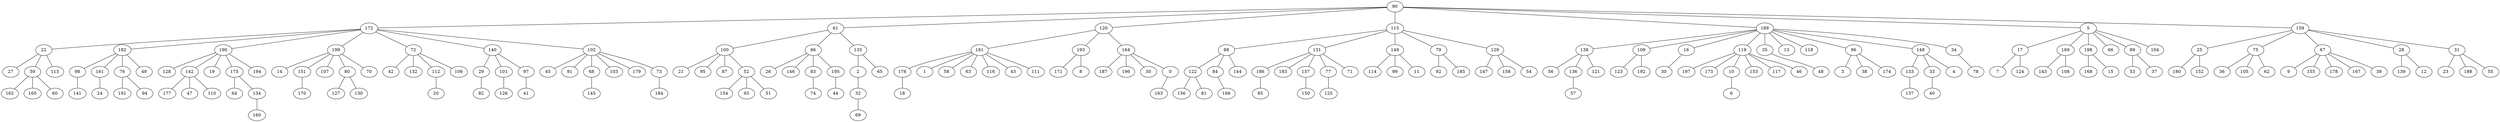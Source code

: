 graph {
  90 -- 172;
  90 -- 61;
  90 -- 120;
  90 -- 115;
  90 -- 189;
  90 -- 5;
  90 -- 159;
  172 -- 22;
  172 -- 182;
  172 -- 190;
  172 -- 199;
  172 -- 72;
  172 -- 140;
  172 -- 102;
  61 -- 100;
  61 -- 86;
  61 -- 135;
  120 -- 181;
  120 -- 193;
  120 -- 164;
  115 -- 88;
  115 -- 131;
  115 -- 149;
  115 -- 79;
  115 -- 129;
  189 -- 138;
  189 -- 109;
  189 -- 16;
  189 -- 119;
  189 -- 35;
  189 -- 13;
  189 -- 118;
  189 -- 96;
  189 -- 148;
  189 -- 34;
  5 -- 17;
  5 -- 169;
  5 -- 198;
  5 -- 66;
  5 -- 89;
  5 -- 104;
  159 -- 25;
  159 -- 75;
  159 -- 67;
  159 -- 28;
  159 -- 31;
  22 -- 27;
  22 -- 59;
  22 -- 113;
  182 -- 98;
  182 -- 161;
  182 -- 76;
  182 -- 49;
  190 -- 128;
  190 -- 142;
  190 -- 19;
  190 -- 175;
  190 -- 194;
  199 -- 14;
  199 -- 151;
  199 -- 107;
  199 -- 80;
  199 -- 70;
  72 -- 42;
  72 -- 132;
  72 -- 112;
  72 -- 106;
  140 -- 29;
  140 -- 101;
  140 -- 97;
  102 -- 45;
  102 -- 91;
  102 -- 68;
  102 -- 103;
  102 -- 179;
  102 -- 73;
  100 -- 21;
  100 -- 95;
  100 -- 87;
  100 -- 52;
  86 -- 26;
  86 -- 146;
  86 -- 83;
  86 -- 195;
  135 -- 2;
  135 -- 65;
  181 -- 176;
  181 -- 1;
  181 -- 58;
  181 -- 63;
  181 -- 116;
  181 -- 43;
  181 -- 111;
  193 -- 171;
  193 -- 8;
  164 -- 187;
  164 -- 196;
  164 -- 50;
  164 -- 0;
  88 -- 122;
  88 -- 84;
  88 -- 144;
  131 -- 186;
  131 -- 183;
  131 -- 157;
  131 -- 77;
  131 -- 71;
  149 -- 114;
  149 -- 99;
  149 -- 11;
  79 -- 92;
  79 -- 185;
  129 -- 147;
  129 -- 158;
  129 -- 54;
  138 -- 56;
  138 -- 136;
  138 -- 121;
  109 -- 123;
  109 -- 192;
  16 -- 30;
  119 -- 197;
  119 -- 173;
  119 -- 10;
  119 -- 153;
  119 -- 117;
  119 -- 46;
  35 -- 48;
  96 -- 3;
  96 -- 38;
  96 -- 174;
  148 -- 133;
  148 -- 33;
  148 -- 4;
  34 -- 78;
  17 -- 7;
  17 -- 124;
  169 -- 143;
  169 -- 108;
  198 -- 168;
  198 -- 15;
  89 -- 53;
  89 -- 37;
  25 -- 180;
  25 -- 152;
  75 -- 36;
  75 -- 105;
  75 -- 62;
  67 -- 9;
  67 -- 155;
  67 -- 178;
  67 -- 167;
  67 -- 39;
  28 -- 139;
  28 -- 12;
  31 -- 23;
  31 -- 188;
  31 -- 55;
  59 -- 162;
  59 -- 165;
  59 -- 60;
  98 -- 141;
  161 -- 24;
  76 -- 191;
  76 -- 94;
  142 -- 177;
  142 -- 47;
  142 -- 110;
  175 -- 64;
  175 -- 134;
  151 -- 170;
  80 -- 127;
  80 -- 130;
  112 -- 20;
  29 -- 82;
  101 -- 126;
  97 -- 41;
  68 -- 145;
  73 -- 184;
  52 -- 154;
  52 -- 93;
  52 -- 51;
  83 -- 74;
  195 -- 44;
  2 -- 32;
  176 -- 18;
  0 -- 163;
  122 -- 156;
  122 -- 81;
  84 -- 166;
  186 -- 85;
  157 -- 150;
  77 -- 125;
  136 -- 57;
  10 -- 6;
  133 -- 137;
  33 -- 40;
  134 -- 160;
  32 -- 69;
}
